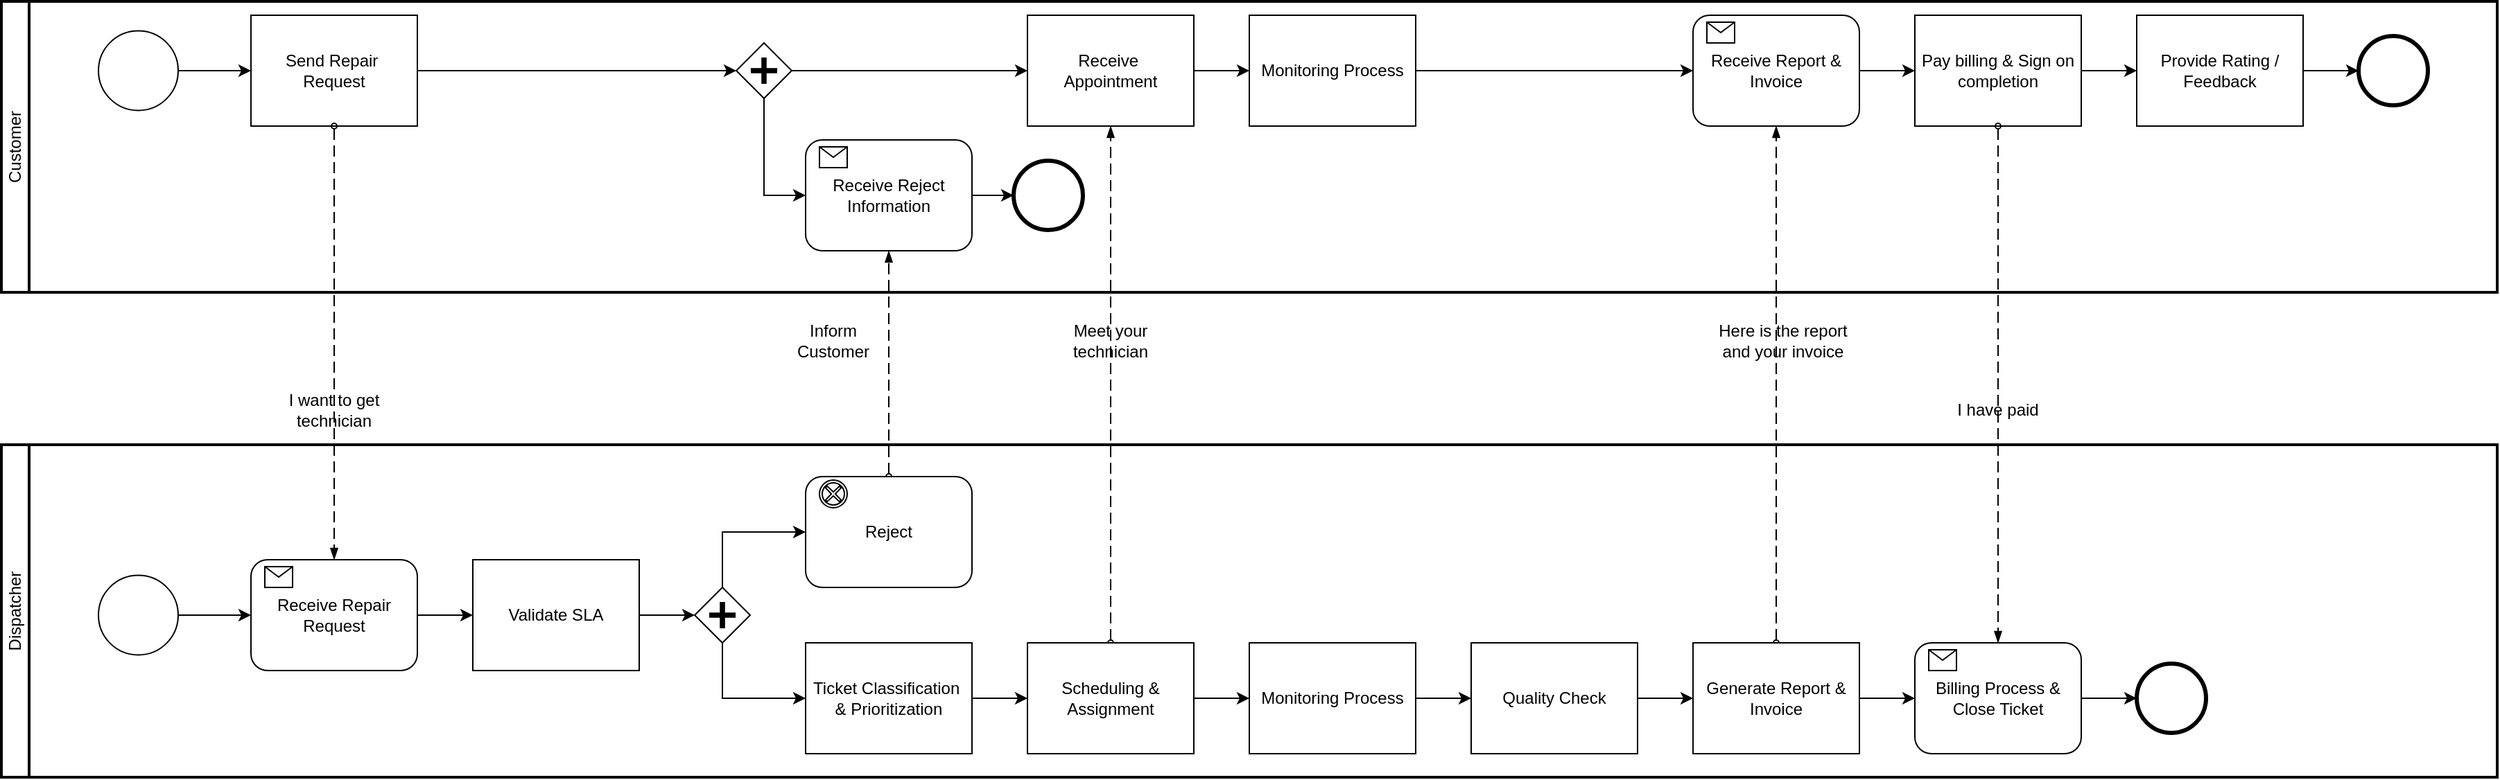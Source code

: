 <mxfile version="26.2.14" pages="2">
  <diagram name="Page-1" id="2a216829-ef6e-dabb-86c1-c78162f3ba2b">
    <mxGraphModel dx="2078" dy="1223" grid="1" gridSize="10" guides="1" tooltips="1" connect="1" arrows="1" fold="1" page="1" pageScale="1" pageWidth="850" pageHeight="1100" background="none" math="0" shadow="0">
      <root>
        <mxCell id="0" />
        <mxCell id="1" parent="0" />
        <mxCell id="y4_CQmr4rHinZZHA0CCV-175" value="Dispatcher" style="swimlane;html=1;startSize=20;fontStyle=0;collapsible=0;horizontal=0;swimlaneLine=1;swimlaneFillColor=#ffffff;strokeWidth=2;whiteSpace=wrap;" vertex="1" parent="1">
          <mxGeometry y="600" width="1800" height="240" as="geometry" />
        </mxCell>
        <mxCell id="y4_CQmr4rHinZZHA0CCV-10" value="" style="shape=mxgraph.bpmn.shape;html=1;verticalLabelPosition=bottom;labelBackgroundColor=#ffffff;verticalAlign=top;perimeter=ellipsePerimeter;outline=standard;symbol=general;" vertex="1" parent="1">
          <mxGeometry x="70" y="694.25" width="57.5" height="57.5" as="geometry" />
        </mxCell>
        <mxCell id="y4_CQmr4rHinZZHA0CCV-11" style="edgeStyle=orthogonalEdgeStyle;rounded=0;html=1;jettySize=auto;orthogonalLoop=1;" edge="1" source="y4_CQmr4rHinZZHA0CCV-10" parent="1">
          <mxGeometry relative="1" as="geometry">
            <mxPoint x="180" y="723" as="targetPoint" />
            <Array as="points" />
          </mxGeometry>
        </mxCell>
        <mxCell id="y4_CQmr4rHinZZHA0CCV-31" value="" style="group" vertex="1" connectable="0" parent="1">
          <mxGeometry x="1380" y="743" width="120" height="80" as="geometry" />
        </mxCell>
        <mxCell id="y4_CQmr4rHinZZHA0CCV-32" value="Billing Process &amp;amp; Close Ticket" style="shape=ext;rounded=1;html=1;whiteSpace=wrap;" vertex="1" parent="y4_CQmr4rHinZZHA0CCV-31">
          <mxGeometry width="120" height="80" as="geometry" />
        </mxCell>
        <mxCell id="y4_CQmr4rHinZZHA0CCV-33" value="" style="shape=message;whiteSpace=wrap;html=1;" vertex="1" parent="y4_CQmr4rHinZZHA0CCV-31">
          <mxGeometry x="10" y="5" width="20" height="15" as="geometry" />
        </mxCell>
        <mxCell id="y4_CQmr4rHinZZHA0CCV-50" style="edgeStyle=orthogonalEdgeStyle;rounded=0;orthogonalLoop=1;jettySize=auto;html=1;entryX=0;entryY=0.5;entryDx=0;entryDy=0;" edge="1" parent="1" source="y4_CQmr4rHinZZHA0CCV-43" target="y4_CQmr4rHinZZHA0CCV-48">
          <mxGeometry relative="1" as="geometry">
            <Array as="points">
              <mxPoint x="520" y="663" />
            </Array>
          </mxGeometry>
        </mxCell>
        <mxCell id="y4_CQmr4rHinZZHA0CCV-43" value="" style="shape=mxgraph.bpmn.shape;html=1;verticalLabelPosition=bottom;labelBackgroundColor=#ffffff;verticalAlign=top;perimeter=rhombusPerimeter;background=gateway;outline=none;symbol=parallelGw;" vertex="1" parent="1">
          <mxGeometry x="500" y="703" width="40" height="40" as="geometry" />
        </mxCell>
        <mxCell id="y4_CQmr4rHinZZHA0CCV-46" style="edgeStyle=orthogonalEdgeStyle;rounded=0;orthogonalLoop=1;jettySize=auto;html=1;entryX=0;entryY=0.5;entryDx=0;entryDy=0;" edge="1" parent="1" source="y4_CQmr4rHinZZHA0CCV-43">
          <mxGeometry relative="1" as="geometry">
            <mxPoint x="580" y="783.0" as="targetPoint" />
            <Array as="points">
              <mxPoint x="520" y="783" />
            </Array>
          </mxGeometry>
        </mxCell>
        <mxCell id="y4_CQmr4rHinZZHA0CCV-54" value="" style="shape=mxgraph.bpmn.shape;html=1;verticalLabelPosition=bottom;labelBackgroundColor=#ffffff;verticalAlign=top;perimeter=ellipsePerimeter;outline=end;symbol=general;" vertex="1" parent="1">
          <mxGeometry x="1540" y="758" width="50" height="50" as="geometry" />
        </mxCell>
        <mxCell id="y4_CQmr4rHinZZHA0CCV-55" style="edgeStyle=orthogonalEdgeStyle;rounded=0;orthogonalLoop=1;jettySize=auto;html=1;entryX=0;entryY=0.5;entryDx=0;entryDy=0;" edge="1" parent="1" source="y4_CQmr4rHinZZHA0CCV-32" target="y4_CQmr4rHinZZHA0CCV-54">
          <mxGeometry relative="1" as="geometry" />
        </mxCell>
        <mxCell id="y4_CQmr4rHinZZHA0CCV-63" value="" style="group" vertex="1" connectable="0" parent="1">
          <mxGeometry x="180" y="683" width="120" height="80" as="geometry" />
        </mxCell>
        <mxCell id="y4_CQmr4rHinZZHA0CCV-64" value="Receive Repair Request" style="shape=ext;rounded=1;html=1;whiteSpace=wrap;" vertex="1" parent="y4_CQmr4rHinZZHA0CCV-63">
          <mxGeometry width="120" height="80" as="geometry" />
        </mxCell>
        <mxCell id="y4_CQmr4rHinZZHA0CCV-65" value="" style="shape=message;whiteSpace=wrap;html=1;" vertex="1" parent="y4_CQmr4rHinZZHA0CCV-63">
          <mxGeometry x="10" y="5" width="20" height="15" as="geometry" />
        </mxCell>
        <mxCell id="y4_CQmr4rHinZZHA0CCV-68" style="edgeStyle=orthogonalEdgeStyle;rounded=0;orthogonalLoop=1;jettySize=auto;html=1;" edge="1" parent="1" source="y4_CQmr4rHinZZHA0CCV-64">
          <mxGeometry relative="1" as="geometry">
            <mxPoint x="340" y="723" as="targetPoint" />
          </mxGeometry>
        </mxCell>
        <mxCell id="y4_CQmr4rHinZZHA0CCV-75" value="Customer" style="swimlane;html=1;startSize=20;fontStyle=0;collapsible=0;horizontal=0;swimlaneLine=1;swimlaneFillColor=#ffffff;strokeWidth=2;whiteSpace=wrap;" vertex="1" parent="1">
          <mxGeometry y="280" width="1800" height="210" as="geometry" />
        </mxCell>
        <mxCell id="y4_CQmr4rHinZZHA0CCV-118" style="edgeStyle=orthogonalEdgeStyle;rounded=0;orthogonalLoop=1;jettySize=auto;html=1;entryX=0;entryY=0.5;entryDx=0;entryDy=0;" edge="1" parent="y4_CQmr4rHinZZHA0CCV-75" source="y4_CQmr4rHinZZHA0CCV-95" target="y4_CQmr4rHinZZHA0CCV-100">
          <mxGeometry relative="1" as="geometry" />
        </mxCell>
        <mxCell id="y4_CQmr4rHinZZHA0CCV-95" value="Send Repair&amp;nbsp;&lt;div&gt;Request&lt;/div&gt;" style="points=[[0.25,0,0],[0.5,0,0],[0.75,0,0],[1,0.25,0],[1,0.5,0],[1,0.75,0],[0.75,1,0],[0.5,1,0],[0.25,1,0],[0,0.75,0],[0,0.5,0],[0,0.25,0]];shape=mxgraph.bpmn.task2;whiteSpace=wrap;rectStyle=rounded;size=10;html=1;container=1;expand=0;collapsible=0;taskMarker=send;" vertex="1" parent="y4_CQmr4rHinZZHA0CCV-75">
          <mxGeometry x="180" y="10" width="120" height="80" as="geometry" />
        </mxCell>
        <mxCell id="y4_CQmr4rHinZZHA0CCV-121" style="edgeStyle=orthogonalEdgeStyle;rounded=0;orthogonalLoop=1;jettySize=auto;html=1;" edge="1" parent="y4_CQmr4rHinZZHA0CCV-75" source="y4_CQmr4rHinZZHA0CCV-98" target="y4_CQmr4rHinZZHA0CCV-99">
          <mxGeometry relative="1" as="geometry" />
        </mxCell>
        <mxCell id="y4_CQmr4rHinZZHA0CCV-98" value="Receive&amp;nbsp;&lt;div&gt;Appointment&lt;/div&gt;" style="points=[[0.25,0,0],[0.5,0,0],[0.75,0,0],[1,0.25,0],[1,0.5,0],[1,0.75,0],[0.75,1,0],[0.5,1,0],[0.25,1,0],[0,0.75,0],[0,0.5,0],[0,0.25,0]];shape=mxgraph.bpmn.task2;whiteSpace=wrap;rectStyle=rounded;size=10;html=1;container=1;expand=0;collapsible=0;taskMarker=receive;" vertex="1" parent="y4_CQmr4rHinZZHA0CCV-75">
          <mxGeometry x="740" y="10" width="120" height="80" as="geometry" />
        </mxCell>
        <mxCell id="y4_CQmr4rHinZZHA0CCV-129" style="edgeStyle=orthogonalEdgeStyle;rounded=0;orthogonalLoop=1;jettySize=auto;html=1;entryX=0;entryY=0.5;entryDx=0;entryDy=0;" edge="1" parent="y4_CQmr4rHinZZHA0CCV-75" source="y4_CQmr4rHinZZHA0CCV-99" target="y4_CQmr4rHinZZHA0CCV-125">
          <mxGeometry relative="1" as="geometry" />
        </mxCell>
        <mxCell id="y4_CQmr4rHinZZHA0CCV-99" value="Monitoring Process" style="points=[[0.25,0,0],[0.5,0,0],[0.75,0,0],[1,0.25,0],[1,0.5,0],[1,0.75,0],[0.75,1,0],[0.5,1,0],[0.25,1,0],[0,0.75,0],[0,0.5,0],[0,0.25,0]];shape=mxgraph.bpmn.task2;whiteSpace=wrap;rectStyle=rounded;size=10;html=1;container=1;expand=0;collapsible=0;taskMarker=user;" vertex="1" parent="y4_CQmr4rHinZZHA0CCV-75">
          <mxGeometry x="900" y="10" width="120" height="80" as="geometry" />
        </mxCell>
        <mxCell id="y4_CQmr4rHinZZHA0CCV-119" style="edgeStyle=orthogonalEdgeStyle;rounded=0;orthogonalLoop=1;jettySize=auto;html=1;entryX=0;entryY=0.5;entryDx=0;entryDy=0;" edge="1" parent="y4_CQmr4rHinZZHA0CCV-75" source="y4_CQmr4rHinZZHA0CCV-100" target="y4_CQmr4rHinZZHA0CCV-103">
          <mxGeometry relative="1" as="geometry">
            <Array as="points">
              <mxPoint x="550" y="140" />
            </Array>
          </mxGeometry>
        </mxCell>
        <mxCell id="y4_CQmr4rHinZZHA0CCV-100" value="" style="shape=mxgraph.bpmn.shape;html=1;verticalLabelPosition=bottom;labelBackgroundColor=#ffffff;verticalAlign=top;perimeter=rhombusPerimeter;background=gateway;outline=none;symbol=parallelGw;" vertex="1" parent="y4_CQmr4rHinZZHA0CCV-75">
          <mxGeometry x="530" y="30" width="40" height="40" as="geometry" />
        </mxCell>
        <mxCell id="y4_CQmr4rHinZZHA0CCV-102" value="" style="group" vertex="1" connectable="0" parent="y4_CQmr4rHinZZHA0CCV-75">
          <mxGeometry x="580" y="100" width="120" height="80" as="geometry" />
        </mxCell>
        <mxCell id="y4_CQmr4rHinZZHA0CCV-103" value="Receive Reject Information" style="shape=ext;rounded=1;html=1;whiteSpace=wrap;" vertex="1" parent="y4_CQmr4rHinZZHA0CCV-102">
          <mxGeometry width="120" height="80" as="geometry" />
        </mxCell>
        <mxCell id="y4_CQmr4rHinZZHA0CCV-104" value="" style="shape=message;whiteSpace=wrap;html=1;" vertex="1" parent="y4_CQmr4rHinZZHA0CCV-102">
          <mxGeometry x="10" y="5" width="20" height="15" as="geometry" />
        </mxCell>
        <mxCell id="y4_CQmr4rHinZZHA0CCV-117" style="edgeStyle=orthogonalEdgeStyle;rounded=0;orthogonalLoop=1;jettySize=auto;html=1;" edge="1" parent="y4_CQmr4rHinZZHA0CCV-75" source="y4_CQmr4rHinZZHA0CCV-115" target="y4_CQmr4rHinZZHA0CCV-95">
          <mxGeometry relative="1" as="geometry" />
        </mxCell>
        <mxCell id="y4_CQmr4rHinZZHA0CCV-115" value="" style="shape=mxgraph.bpmn.shape;html=1;verticalLabelPosition=bottom;labelBackgroundColor=#ffffff;verticalAlign=top;perimeter=ellipsePerimeter;outline=standard;symbol=general;" vertex="1" parent="y4_CQmr4rHinZZHA0CCV-75">
          <mxGeometry x="70" y="21.25" width="57.5" height="57.5" as="geometry" />
        </mxCell>
        <mxCell id="y4_CQmr4rHinZZHA0CCV-120" style="edgeStyle=orthogonalEdgeStyle;rounded=0;orthogonalLoop=1;jettySize=auto;html=1;entryX=0;entryY=0.5;entryDx=0;entryDy=0;entryPerimeter=0;" edge="1" parent="y4_CQmr4rHinZZHA0CCV-75" source="y4_CQmr4rHinZZHA0CCV-100" target="y4_CQmr4rHinZZHA0CCV-98">
          <mxGeometry relative="1" as="geometry" />
        </mxCell>
        <mxCell id="y4_CQmr4rHinZZHA0CCV-124" value="" style="group" vertex="1" connectable="0" parent="y4_CQmr4rHinZZHA0CCV-75">
          <mxGeometry x="1220" y="10" width="120" height="80" as="geometry" />
        </mxCell>
        <mxCell id="y4_CQmr4rHinZZHA0CCV-125" value="Receive Report &amp;amp; Invoice" style="shape=ext;rounded=1;html=1;whiteSpace=wrap;" vertex="1" parent="y4_CQmr4rHinZZHA0CCV-124">
          <mxGeometry width="120" height="80" as="geometry" />
        </mxCell>
        <mxCell id="y4_CQmr4rHinZZHA0CCV-126" value="" style="shape=message;whiteSpace=wrap;html=1;" vertex="1" parent="y4_CQmr4rHinZZHA0CCV-124">
          <mxGeometry x="10" y="5" width="20" height="15" as="geometry" />
        </mxCell>
        <mxCell id="y4_CQmr4rHinZZHA0CCV-130" value="Pay billing &amp;amp; Sign on completion" style="points=[[0.25,0,0],[0.5,0,0],[0.75,0,0],[1,0.25,0],[1,0.5,0],[1,0.75,0],[0.75,1,0],[0.5,1,0],[0.25,1,0],[0,0.75,0],[0,0.5,0],[0,0.25,0]];shape=mxgraph.bpmn.task2;whiteSpace=wrap;rectStyle=rounded;size=10;html=1;container=1;expand=0;collapsible=0;taskMarker=send;" vertex="1" parent="y4_CQmr4rHinZZHA0CCV-75">
          <mxGeometry x="1380" y="10" width="120" height="80" as="geometry" />
        </mxCell>
        <mxCell id="y4_CQmr4rHinZZHA0CCV-131" style="edgeStyle=orthogonalEdgeStyle;rounded=0;orthogonalLoop=1;jettySize=auto;html=1;entryX=0;entryY=0.5;entryDx=0;entryDy=0;entryPerimeter=0;" edge="1" parent="y4_CQmr4rHinZZHA0CCV-75" source="y4_CQmr4rHinZZHA0CCV-125" target="y4_CQmr4rHinZZHA0CCV-130">
          <mxGeometry relative="1" as="geometry" />
        </mxCell>
        <mxCell id="y4_CQmr4rHinZZHA0CCV-137" style="edgeStyle=orthogonalEdgeStyle;rounded=0;orthogonalLoop=1;jettySize=auto;html=1;entryX=0;entryY=0.5;entryDx=0;entryDy=0;" edge="1" parent="y4_CQmr4rHinZZHA0CCV-75" source="y4_CQmr4rHinZZHA0CCV-133" target="y4_CQmr4rHinZZHA0CCV-134">
          <mxGeometry relative="1" as="geometry" />
        </mxCell>
        <mxCell id="y4_CQmr4rHinZZHA0CCV-133" value="Provide Rating / Feedback" style="points=[[0.25,0,0],[0.5,0,0],[0.75,0,0],[1,0.25,0],[1,0.5,0],[1,0.75,0],[0.75,1,0],[0.5,1,0],[0.25,1,0],[0,0.75,0],[0,0.5,0],[0,0.25,0]];shape=mxgraph.bpmn.task2;whiteSpace=wrap;rectStyle=rounded;size=10;html=1;container=1;expand=0;collapsible=0;taskMarker=user;" vertex="1" parent="y4_CQmr4rHinZZHA0CCV-75">
          <mxGeometry x="1540" y="10" width="120" height="80" as="geometry" />
        </mxCell>
        <mxCell id="y4_CQmr4rHinZZHA0CCV-134" value="" style="shape=mxgraph.bpmn.shape;html=1;verticalLabelPosition=bottom;labelBackgroundColor=#ffffff;verticalAlign=top;perimeter=ellipsePerimeter;outline=end;symbol=general;" vertex="1" parent="y4_CQmr4rHinZZHA0CCV-75">
          <mxGeometry x="1700" y="25" width="50" height="50" as="geometry" />
        </mxCell>
        <mxCell id="y4_CQmr4rHinZZHA0CCV-135" style="edgeStyle=orthogonalEdgeStyle;rounded=0;orthogonalLoop=1;jettySize=auto;html=1;entryX=0;entryY=0.5;entryDx=0;entryDy=0;entryPerimeter=0;" edge="1" parent="y4_CQmr4rHinZZHA0CCV-75" source="y4_CQmr4rHinZZHA0CCV-130" target="y4_CQmr4rHinZZHA0CCV-133">
          <mxGeometry relative="1" as="geometry" />
        </mxCell>
        <mxCell id="y4_CQmr4rHinZZHA0CCV-140" value="" style="shape=mxgraph.bpmn.shape;html=1;verticalLabelPosition=bottom;labelBackgroundColor=#ffffff;verticalAlign=top;perimeter=ellipsePerimeter;outline=end;symbol=general;" vertex="1" parent="y4_CQmr4rHinZZHA0CCV-75">
          <mxGeometry x="730" y="115" width="50" height="50" as="geometry" />
        </mxCell>
        <mxCell id="y4_CQmr4rHinZZHA0CCV-169" style="edgeStyle=orthogonalEdgeStyle;rounded=0;orthogonalLoop=1;jettySize=auto;html=1;entryX=0;entryY=0.5;entryDx=0;entryDy=0;" edge="1" parent="y4_CQmr4rHinZZHA0CCV-75" source="y4_CQmr4rHinZZHA0CCV-103" target="y4_CQmr4rHinZZHA0CCV-140">
          <mxGeometry relative="1" as="geometry" />
        </mxCell>
        <mxCell id="y4_CQmr4rHinZZHA0CCV-77" value="" style="dashed=1;dashPattern=8 4;endArrow=blockThin;endFill=1;startArrow=oval;startFill=0;endSize=6;startSize=4;html=1;rounded=0;entryX=0.5;entryY=0;entryDx=0;entryDy=0;exitX=0.5;exitY=1;exitDx=0;exitDy=0;exitPerimeter=0;" edge="1" parent="1" source="y4_CQmr4rHinZZHA0CCV-95" target="y4_CQmr4rHinZZHA0CCV-64">
          <mxGeometry width="160" relative="1" as="geometry">
            <mxPoint x="240" y="490" as="sourcePoint" />
            <mxPoint x="370" y="510" as="targetPoint" />
          </mxGeometry>
        </mxCell>
        <mxCell id="y4_CQmr4rHinZZHA0CCV-79" value="" style="dashed=1;dashPattern=8 4;endArrow=blockThin;endFill=1;startArrow=oval;startFill=0;endSize=6;startSize=4;html=1;rounded=0;exitX=0.5;exitY=0;exitDx=0;exitDy=0;entryX=0.5;entryY=1;entryDx=0;entryDy=0;entryPerimeter=0;exitPerimeter=0;" edge="1" parent="1" source="y4_CQmr4rHinZZHA0CCV-96" target="y4_CQmr4rHinZZHA0CCV-98">
          <mxGeometry width="160" relative="1" as="geometry">
            <mxPoint x="800" y="670" as="sourcePoint" />
            <mxPoint x="800" y="490" as="targetPoint" />
          </mxGeometry>
        </mxCell>
        <mxCell id="y4_CQmr4rHinZZHA0CCV-80" value="" style="dashed=1;dashPattern=8 4;endArrow=blockThin;endFill=1;startArrow=oval;startFill=0;endSize=6;startSize=4;html=1;rounded=0;exitX=0.5;exitY=1;exitDx=0;exitDy=0;exitPerimeter=0;" edge="1" parent="1" source="y4_CQmr4rHinZZHA0CCV-130" target="y4_CQmr4rHinZZHA0CCV-32">
          <mxGeometry width="160" relative="1" as="geometry">
            <mxPoint x="1440" y="490" as="sourcePoint" />
            <mxPoint x="1500" y="630" as="targetPoint" />
          </mxGeometry>
        </mxCell>
        <mxCell id="y4_CQmr4rHinZZHA0CCV-81" value="" style="dashed=1;dashPattern=8 4;endArrow=blockThin;endFill=1;startArrow=oval;startFill=0;endSize=6;startSize=4;html=1;rounded=0;exitX=0.5;exitY=0;exitDx=0;exitDy=0;exitPerimeter=0;" edge="1" parent="1" source="y4_CQmr4rHinZZHA0CCV-127" target="y4_CQmr4rHinZZHA0CCV-125">
          <mxGeometry width="160" relative="1" as="geometry">
            <mxPoint x="1280" y="640" as="sourcePoint" />
            <mxPoint x="1279.71" y="490" as="targetPoint" />
          </mxGeometry>
        </mxCell>
        <mxCell id="y4_CQmr4rHinZZHA0CCV-82" value="I want to get technician" style="text;html=1;strokeColor=none;fillColor=none;align=center;verticalAlign=middle;whiteSpace=wrap;rounded=0;" vertex="1" parent="1">
          <mxGeometry x="190" y="560" width="100" height="30" as="geometry" />
        </mxCell>
        <mxCell id="y4_CQmr4rHinZZHA0CCV-83" value="Inform Customer" style="text;html=1;strokeColor=none;fillColor=none;align=center;verticalAlign=middle;whiteSpace=wrap;rounded=0;" vertex="1" parent="1">
          <mxGeometry x="560" y="510" width="80" height="30" as="geometry" />
        </mxCell>
        <mxCell id="y4_CQmr4rHinZZHA0CCV-76" value="" style="dashed=1;dashPattern=8 4;endArrow=blockThin;endFill=1;startArrow=oval;startFill=0;endSize=6;startSize=4;html=1;rounded=0;exitX=0.5;exitY=0;exitDx=0;exitDy=0;entryX=0.5;entryY=1;entryDx=0;entryDy=0;" edge="1" parent="1" source="y4_CQmr4rHinZZHA0CCV-48" target="y4_CQmr4rHinZZHA0CCV-103">
          <mxGeometry width="160" relative="1" as="geometry">
            <mxPoint x="630" y="530" as="sourcePoint" />
            <mxPoint x="640" y="490" as="targetPoint" />
          </mxGeometry>
        </mxCell>
        <mxCell id="y4_CQmr4rHinZZHA0CCV-47" value="" style="group" vertex="1" connectable="0" parent="1">
          <mxGeometry x="580" y="623" width="120" height="80" as="geometry" />
        </mxCell>
        <mxCell id="y4_CQmr4rHinZZHA0CCV-48" value="Reject" style="shape=ext;rounded=1;html=1;whiteSpace=wrap;" vertex="1" parent="y4_CQmr4rHinZZHA0CCV-47">
          <mxGeometry width="120" height="80" as="geometry" />
        </mxCell>
        <mxCell id="y4_CQmr4rHinZZHA0CCV-93" value="" style="points=[[0.145,0.145,0],[0.5,0,0],[0.855,0.145,0],[1,0.5,0],[0.855,0.855,0],[0.5,1,0],[0.145,0.855,0],[0,0.5,0]];shape=mxgraph.bpmn.event;html=1;verticalLabelPosition=bottom;labelBackgroundColor=#ffffff;verticalAlign=top;align=center;perimeter=ellipsePerimeter;outlineConnect=0;aspect=fixed;outline=boundInt;symbol=cancel;" vertex="1" parent="y4_CQmr4rHinZZHA0CCV-47">
          <mxGeometry x="10" y="2.5" width="20" height="20" as="geometry" />
        </mxCell>
        <mxCell id="y4_CQmr4rHinZZHA0CCV-86" value="Here is the report and your invoice" style="text;html=1;strokeColor=none;fillColor=none;align=center;verticalAlign=middle;whiteSpace=wrap;rounded=0;" vertex="1" parent="1">
          <mxGeometry x="1230" y="510" width="110" height="30" as="geometry" />
        </mxCell>
        <mxCell id="y4_CQmr4rHinZZHA0CCV-87" value="I have paid" style="text;html=1;strokeColor=none;fillColor=none;align=center;verticalAlign=middle;whiteSpace=wrap;rounded=0;" vertex="1" parent="1">
          <mxGeometry x="1385" y="560" width="110" height="30" as="geometry" />
        </mxCell>
        <mxCell id="y4_CQmr4rHinZZHA0CCV-88" value="Meet your technician" style="text;html=1;strokeColor=none;fillColor=none;align=center;verticalAlign=middle;whiteSpace=wrap;rounded=0;" vertex="1" parent="1">
          <mxGeometry x="760" y="510" width="80" height="30" as="geometry" />
        </mxCell>
        <mxCell id="y4_CQmr4rHinZZHA0CCV-92" style="edgeStyle=orthogonalEdgeStyle;rounded=0;orthogonalLoop=1;jettySize=auto;html=1;" edge="1" parent="1" source="y4_CQmr4rHinZZHA0CCV-91">
          <mxGeometry relative="1" as="geometry">
            <mxPoint x="740" y="783.0" as="targetPoint" />
          </mxGeometry>
        </mxCell>
        <mxCell id="y4_CQmr4rHinZZHA0CCV-91" value="Ticket Classification&amp;nbsp;&lt;div&gt;&amp;amp; Prioritization&lt;/div&gt;" style="points=[[0.25,0,0],[0.5,0,0],[0.75,0,0],[1,0.25,0],[1,0.5,0],[1,0.75,0],[0.75,1,0],[0.5,1,0],[0.25,1,0],[0,0.75,0],[0,0.5,0],[0,0.25,0]];shape=mxgraph.bpmn.task2;whiteSpace=wrap;rectStyle=rounded;size=10;html=1;container=1;expand=0;collapsible=0;taskMarker=user;" vertex="1" parent="1">
          <mxGeometry x="580" y="743" width="120" height="80" as="geometry" />
        </mxCell>
        <mxCell id="y4_CQmr4rHinZZHA0CCV-97" style="edgeStyle=orthogonalEdgeStyle;rounded=0;orthogonalLoop=1;jettySize=auto;html=1;entryX=0;entryY=0.5;entryDx=0;entryDy=0;" edge="1" parent="1" source="y4_CQmr4rHinZZHA0CCV-96">
          <mxGeometry relative="1" as="geometry">
            <mxPoint x="900" y="783" as="targetPoint" />
          </mxGeometry>
        </mxCell>
        <mxCell id="y4_CQmr4rHinZZHA0CCV-96" value="Scheduling &amp;amp; Assignment" style="points=[[0.25,0,0],[0.5,0,0],[0.75,0,0],[1,0.25,0],[1,0.5,0],[1,0.75,0],[0.75,1,0],[0.5,1,0],[0.25,1,0],[0,0.75,0],[0,0.5,0],[0,0.25,0]];shape=mxgraph.bpmn.task2;whiteSpace=wrap;rectStyle=rounded;size=10;html=1;container=1;expand=0;collapsible=0;taskMarker=send;" vertex="1" parent="1">
          <mxGeometry x="740" y="743" width="120" height="80" as="geometry" />
        </mxCell>
        <mxCell id="y4_CQmr4rHinZZHA0CCV-127" value="Generate Report &amp;amp; Invoice" style="points=[[0.25,0,0],[0.5,0,0],[0.75,0,0],[1,0.25,0],[1,0.5,0],[1,0.75,0],[0.75,1,0],[0.5,1,0],[0.25,1,0],[0,0.75,0],[0,0.5,0],[0,0.25,0]];shape=mxgraph.bpmn.task2;whiteSpace=wrap;rectStyle=rounded;size=10;html=1;container=1;expand=0;collapsible=0;taskMarker=send;" vertex="1" parent="1">
          <mxGeometry x="1220" y="743" width="120" height="80" as="geometry" />
        </mxCell>
        <mxCell id="y4_CQmr4rHinZZHA0CCV-128" style="edgeStyle=orthogonalEdgeStyle;rounded=0;orthogonalLoop=1;jettySize=auto;html=1;entryX=0;entryY=0.5;entryDx=0;entryDy=0;" edge="1" parent="1" source="y4_CQmr4rHinZZHA0CCV-127" target="y4_CQmr4rHinZZHA0CCV-32">
          <mxGeometry relative="1" as="geometry">
            <mxPoint x="1360" y="783" as="targetPoint" />
          </mxGeometry>
        </mxCell>
        <mxCell id="y4_CQmr4rHinZZHA0CCV-139" style="edgeStyle=orthogonalEdgeStyle;rounded=0;orthogonalLoop=1;jettySize=auto;html=1;entryX=0;entryY=0.5;entryDx=0;entryDy=0;" edge="1" parent="1" source="y4_CQmr4rHinZZHA0CCV-138" target="y4_CQmr4rHinZZHA0CCV-43">
          <mxGeometry relative="1" as="geometry" />
        </mxCell>
        <mxCell id="y4_CQmr4rHinZZHA0CCV-138" value="Validate SLA" style="points=[[0.25,0,0],[0.5,0,0],[0.75,0,0],[1,0.25,0],[1,0.5,0],[1,0.75,0],[0.75,1,0],[0.5,1,0],[0.25,1,0],[0,0.75,0],[0,0.5,0],[0,0.25,0]];shape=mxgraph.bpmn.task2;whiteSpace=wrap;rectStyle=rounded;size=10;html=1;container=1;expand=0;collapsible=0;taskMarker=service;" vertex="1" parent="1">
          <mxGeometry x="340" y="683" width="120" height="80" as="geometry" />
        </mxCell>
        <mxCell id="y4_CQmr4rHinZZHA0CCV-172" style="edgeStyle=orthogonalEdgeStyle;rounded=0;orthogonalLoop=1;jettySize=auto;html=1;entryX=0;entryY=0.5;entryDx=0;entryDy=0;" edge="1" parent="1" source="y4_CQmr4rHinZZHA0CCV-170">
          <mxGeometry relative="1" as="geometry">
            <mxPoint x="1060" y="783" as="targetPoint" />
          </mxGeometry>
        </mxCell>
        <mxCell id="y4_CQmr4rHinZZHA0CCV-170" value="Monitoring Process" style="points=[[0.25,0,0],[0.5,0,0],[0.75,0,0],[1,0.25,0],[1,0.5,0],[1,0.75,0],[0.75,1,0],[0.5,1,0],[0.25,1,0],[0,0.75,0],[0,0.5,0],[0,0.25,0]];shape=mxgraph.bpmn.task2;whiteSpace=wrap;rectStyle=rounded;size=10;html=1;container=1;expand=0;collapsible=0;taskMarker=user;" vertex="1" parent="1">
          <mxGeometry x="900" y="743" width="120" height="80" as="geometry" />
        </mxCell>
        <mxCell id="y4_CQmr4rHinZZHA0CCV-173" style="edgeStyle=orthogonalEdgeStyle;rounded=0;orthogonalLoop=1;jettySize=auto;html=1;" edge="1" parent="1" source="y4_CQmr4rHinZZHA0CCV-171" target="y4_CQmr4rHinZZHA0CCV-127">
          <mxGeometry relative="1" as="geometry" />
        </mxCell>
        <mxCell id="y4_CQmr4rHinZZHA0CCV-171" value="Quality Check" style="points=[[0.25,0,0],[0.5,0,0],[0.75,0,0],[1,0.25,0],[1,0.5,0],[1,0.75,0],[0.75,1,0],[0.5,1,0],[0.25,1,0],[0,0.75,0],[0,0.5,0],[0,0.25,0]];shape=mxgraph.bpmn.task2;whiteSpace=wrap;rectStyle=rounded;size=10;html=1;container=1;expand=0;collapsible=0;taskMarker=user;" vertex="1" parent="1">
          <mxGeometry x="1060" y="743" width="120" height="80" as="geometry" />
        </mxCell>
      </root>
    </mxGraphModel>
  </diagram>
  <diagram id="ygQETtV6ynaNNEvv7tcc" name="drafts_business-process-cycle">
    <mxGraphModel grid="1" page="1" gridSize="10" guides="1" tooltips="1" connect="1" arrows="1" fold="1" pageScale="1" pageWidth="827" pageHeight="1169" math="0" shadow="0">
      <root>
        <mxCell id="0" />
        <mxCell id="1" parent="0" />
        <mxCell id="FL2we1-E9XAxh2i5lt60-12" value="&lt;font style=&quot;font-size: 18px;&quot;&gt;&lt;b&gt;BUSINESS&lt;/b&gt;&lt;/font&gt;&lt;div&gt;&lt;font style=&quot;font-size: 18px;&quot;&gt;&lt;b&gt;PROCESS&lt;/b&gt;&lt;/font&gt;&lt;/div&gt;" style="ellipse;whiteSpace=wrap;html=1;aspect=fixed;fillColor=#e1d5e7;strokeColor=#9673a6;" vertex="1" parent="1">
          <mxGeometry x="219" y="285" width="400" height="400" as="geometry" />
        </mxCell>
        <mxCell id="FL2we1-E9XAxh2i5lt60-1" value="Process&lt;div&gt;Discovery&lt;/div&gt;" style="ellipse;whiteSpace=wrap;html=1;aspect=fixed;fillColor=#dae8fc;strokeColor=#6c8ebf;" vertex="1" parent="1">
          <mxGeometry x="379" y="250" width="80" height="80" as="geometry" />
        </mxCell>
        <mxCell id="FL2we1-E9XAxh2i5lt60-3" value="Process Implemen-&lt;div&gt;tation&lt;/div&gt;" style="ellipse;whiteSpace=wrap;html=1;aspect=fixed;fillColor=#dae8fc;strokeColor=#6c8ebf;" vertex="1" parent="1">
          <mxGeometry x="579" y="445" width="80" height="80" as="geometry" />
        </mxCell>
        <mxCell id="FL2we1-E9XAxh2i5lt60-4" value="Identifikasi Kebutuhan" style="text;html=1;align=center;verticalAlign=middle;whiteSpace=wrap;rounded=0;fontSize=9;" vertex="1" parent="1">
          <mxGeometry x="389" y="335" width="60" height="30" as="geometry" />
        </mxCell>
        <mxCell id="FL2we1-E9XAxh2i5lt60-6" value="Process&lt;div&gt;Design&lt;/div&gt;" style="ellipse;whiteSpace=wrap;html=1;aspect=fixed;fillColor=#dae8fc;strokeColor=#6c8ebf;" vertex="1" parent="1">
          <mxGeometry x="519" y="305" width="80" height="80" as="geometry" />
        </mxCell>
        <mxCell id="FL2we1-E9XAxh2i5lt60-7" value="Process Testing &amp;amp; Validation" style="ellipse;whiteSpace=wrap;html=1;aspect=fixed;fillColor=#dae8fc;strokeColor=#6c8ebf;" vertex="1" parent="1">
          <mxGeometry x="519" y="575" width="80" height="80" as="geometry" />
        </mxCell>
        <mxCell id="FL2we1-E9XAxh2i5lt60-8" value="Process Optimization" style="ellipse;whiteSpace=wrap;html=1;aspect=fixed;fillColor=#dae8fc;strokeColor=#6c8ebf;" vertex="1" parent="1">
          <mxGeometry x="239" y="575" width="80" height="80" as="geometry" />
        </mxCell>
        <mxCell id="FL2we1-E9XAxh2i5lt60-9" value="Process Monitoring &amp;amp; Analytics" style="ellipse;whiteSpace=wrap;html=1;aspect=fixed;fillColor=#dae8fc;strokeColor=#6c8ebf;" vertex="1" parent="1">
          <mxGeometry x="379" y="643.2" width="80" height="80" as="geometry" />
        </mxCell>
        <mxCell id="FL2we1-E9XAxh2i5lt60-10" value="Process Governance" style="ellipse;whiteSpace=wrap;html=1;aspect=fixed;fillColor=#dae8fc;strokeColor=#6c8ebf;" vertex="1" parent="1">
          <mxGeometry x="179" y="445" width="80" height="80" as="geometry" />
        </mxCell>
        <mxCell id="FL2we1-E9XAxh2i5lt60-11" value="Scaling /&lt;div&gt;Redesign&lt;/div&gt;" style="ellipse;whiteSpace=wrap;html=1;aspect=fixed;fillColor=#dae8fc;strokeColor=#6c8ebf;" vertex="1" parent="1">
          <mxGeometry x="239" y="305" width="80" height="80" as="geometry" />
        </mxCell>
        <mxCell id="FL2we1-E9XAxh2i5lt60-13" value="SDLC" style="text;html=1;align=center;verticalAlign=middle;whiteSpace=wrap;rounded=0;fontSize=9;" vertex="1" parent="1">
          <mxGeometry x="529" y="475" width="60" height="30" as="geometry" />
        </mxCell>
        <mxCell id="FL2we1-E9XAxh2i5lt60-15" value="BPMN" style="text;html=1;align=center;verticalAlign=middle;whiteSpace=wrap;rounded=0;fontSize=9;" vertex="1" parent="1">
          <mxGeometry x="489" y="375" width="60" height="30" as="geometry" />
        </mxCell>
        <mxCell id="FL2we1-E9XAxh2i5lt60-17" value="" style="html=1;shadow=0;dashed=0;align=center;verticalAlign=middle;shape=mxgraph.arrows2.jumpInArrow;dy=5.96;dx=21.2;arrowHead=25.72;rotation=85;fillColor=#1ba1e2;fontColor=#ffffff;strokeColor=#006EAF;" vertex="1" parent="1">
          <mxGeometry x="581.7" y="385" width="77.3" height="41.4" as="geometry" />
        </mxCell>
        <mxCell id="FL2we1-E9XAxh2i5lt60-18" value="" style="html=1;shadow=0;dashed=0;align=center;verticalAlign=middle;shape=mxgraph.arrows2.jumpInArrow;dy=5.96;dx=21.2;arrowHead=25.72;rotation=-135;fillColor=#1ba1e2;fontColor=#ffffff;strokeColor=#006EAF;" vertex="1" parent="1">
          <mxGeometry x="285" y="661" width="90" height="44.4" as="geometry" />
        </mxCell>
        <mxCell id="FL2we1-E9XAxh2i5lt60-20" value="" style="html=1;shadow=0;dashed=0;align=center;verticalAlign=middle;shape=mxgraph.arrows2.jumpInArrow;dy=5.96;dx=21.2;arrowHead=25.72;rotation=-220;fillColor=#1ba1e2;fontColor=#ffffff;strokeColor=#006EAF;" vertex="1" parent="1">
          <mxGeometry x="589" y="545" width="77.3" height="41.4" as="geometry" />
        </mxCell>
        <mxCell id="FL2we1-E9XAxh2i5lt60-21" value="" style="html=1;shadow=0;dashed=0;align=center;verticalAlign=middle;shape=mxgraph.arrows2.jumpInArrow;dy=5.96;dx=21.2;arrowHead=25.72;rotation=-100;fillColor=#1ba1e2;fontColor=#ffffff;strokeColor=#006EAF;" vertex="1" parent="1">
          <mxGeometry x="161" y="545" width="90" height="44.4" as="geometry" />
        </mxCell>
        <mxCell id="FL2we1-E9XAxh2i5lt60-25" value="" style="html=1;shadow=0;dashed=0;align=center;verticalAlign=middle;shape=mxgraph.arrows2.jumpInArrow;dy=5.96;dx=21.2;arrowHead=25.72;rotation=-55;fillColor=#1ba1e2;fontColor=#ffffff;strokeColor=#006EAF;" vertex="1" parent="1">
          <mxGeometry x="169" y="367.8" width="90" height="44.4" as="geometry" />
        </mxCell>
        <mxCell id="FL2we1-E9XAxh2i5lt60-26" value="" style="html=1;shadow=0;dashed=0;align=center;verticalAlign=middle;shape=mxgraph.arrows2.jumpInArrow;dy=5.96;dx=21.2;arrowHead=25.72;rotation=0;fillColor=#1ba1e2;fontColor=#ffffff;strokeColor=#006EAF;" vertex="1" parent="1">
          <mxGeometry x="289" y="256.6" width="90" height="44.4" as="geometry" />
        </mxCell>
        <mxCell id="FL2we1-E9XAxh2i5lt60-27" value="" style="html=1;shadow=0;dashed=0;align=center;verticalAlign=middle;shape=mxgraph.arrows2.jumpInArrow;dy=5.96;dx=21.2;arrowHead=25.72;rotation=40;fillColor=#1ba1e2;fontColor=#ffffff;strokeColor=#006EAF;" vertex="1" parent="1">
          <mxGeometry x="462.0" y="256.6" width="90" height="44.4" as="geometry" />
        </mxCell>
        <mxCell id="FL2we1-E9XAxh2i5lt60-28" value="" style="html=1;shadow=0;dashed=0;align=center;verticalAlign=middle;shape=mxgraph.arrows2.jumpInArrow;dy=5.96;dx=21.2;arrowHead=25.72;rotation=-185;fillColor=#1ba1e2;fontColor=#ffffff;strokeColor=#006EAF;" vertex="1" parent="1">
          <mxGeometry x="462" y="661" width="90" height="44.4" as="geometry" />
        </mxCell>
      </root>
    </mxGraphModel>
  </diagram>
</mxfile>
